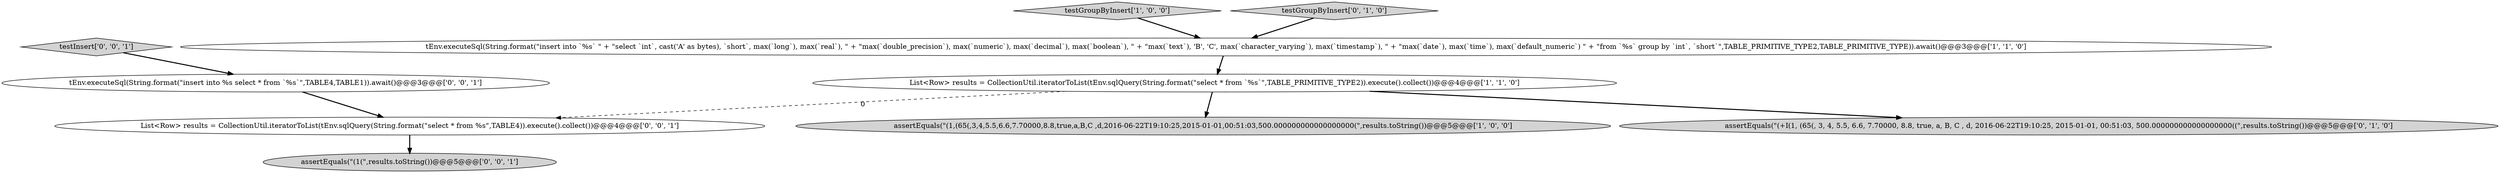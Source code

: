 digraph {
0 [style = filled, label = "assertEquals(\"(1,(65(,3,4,5.5,6.6,7.70000,8.8,true,a,B,C ,d,2016-06-22T19:10:25,2015-01-01,00:51:03,500.000000000000000000(\",results.toString())@@@5@@@['1', '0', '0']", fillcolor = lightgray, shape = ellipse image = "AAA0AAABBB1BBB"];
6 [style = filled, label = "testInsert['0', '0', '1']", fillcolor = lightgray, shape = diamond image = "AAA0AAABBB3BBB"];
2 [style = filled, label = "testGroupByInsert['1', '0', '0']", fillcolor = lightgray, shape = diamond image = "AAA0AAABBB1BBB"];
9 [style = filled, label = "assertEquals(\"(1(\",results.toString())@@@5@@@['0', '0', '1']", fillcolor = lightgray, shape = ellipse image = "AAA0AAABBB3BBB"];
4 [style = filled, label = "assertEquals(\"(+I(1, (65(, 3, 4, 5.5, 6.6, 7.70000, 8.8, true, a, B, C , d, 2016-06-22T19:10:25, 2015-01-01, 00:51:03, 500.000000000000000000((\",results.toString())@@@5@@@['0', '1', '0']", fillcolor = lightgray, shape = ellipse image = "AAA0AAABBB2BBB"];
8 [style = filled, label = "tEnv.executeSql(String.format(\"insert into %s select * from `%s`\",TABLE4,TABLE1)).await()@@@3@@@['0', '0', '1']", fillcolor = white, shape = ellipse image = "AAA0AAABBB3BBB"];
5 [style = filled, label = "testGroupByInsert['0', '1', '0']", fillcolor = lightgray, shape = diamond image = "AAA0AAABBB2BBB"];
1 [style = filled, label = "List<Row> results = CollectionUtil.iteratorToList(tEnv.sqlQuery(String.format(\"select * from `%s`\",TABLE_PRIMITIVE_TYPE2)).execute().collect())@@@4@@@['1', '1', '0']", fillcolor = white, shape = ellipse image = "AAA0AAABBB1BBB"];
7 [style = filled, label = "List<Row> results = CollectionUtil.iteratorToList(tEnv.sqlQuery(String.format(\"select * from %s\",TABLE4)).execute().collect())@@@4@@@['0', '0', '1']", fillcolor = white, shape = ellipse image = "AAA0AAABBB3BBB"];
3 [style = filled, label = "tEnv.executeSql(String.format(\"insert into `%s` \" + \"select `int`, cast('A' as bytes), `short`, max(`long`), max(`real`), \" + \"max(`double_precision`), max(`numeric`), max(`decimal`), max(`boolean`), \" + \"max(`text`), 'B', 'C', max(`character_varying`), max(`timestamp`), \" + \"max(`date`), max(`time`), max(`default_numeric`) \" + \"from `%s` group by `int`, `short`\",TABLE_PRIMITIVE_TYPE2,TABLE_PRIMITIVE_TYPE)).await()@@@3@@@['1', '1', '0']", fillcolor = white, shape = ellipse image = "AAA0AAABBB1BBB"];
7->9 [style = bold, label=""];
8->7 [style = bold, label=""];
1->7 [style = dashed, label="0"];
5->3 [style = bold, label=""];
6->8 [style = bold, label=""];
2->3 [style = bold, label=""];
3->1 [style = bold, label=""];
1->4 [style = bold, label=""];
1->0 [style = bold, label=""];
}
